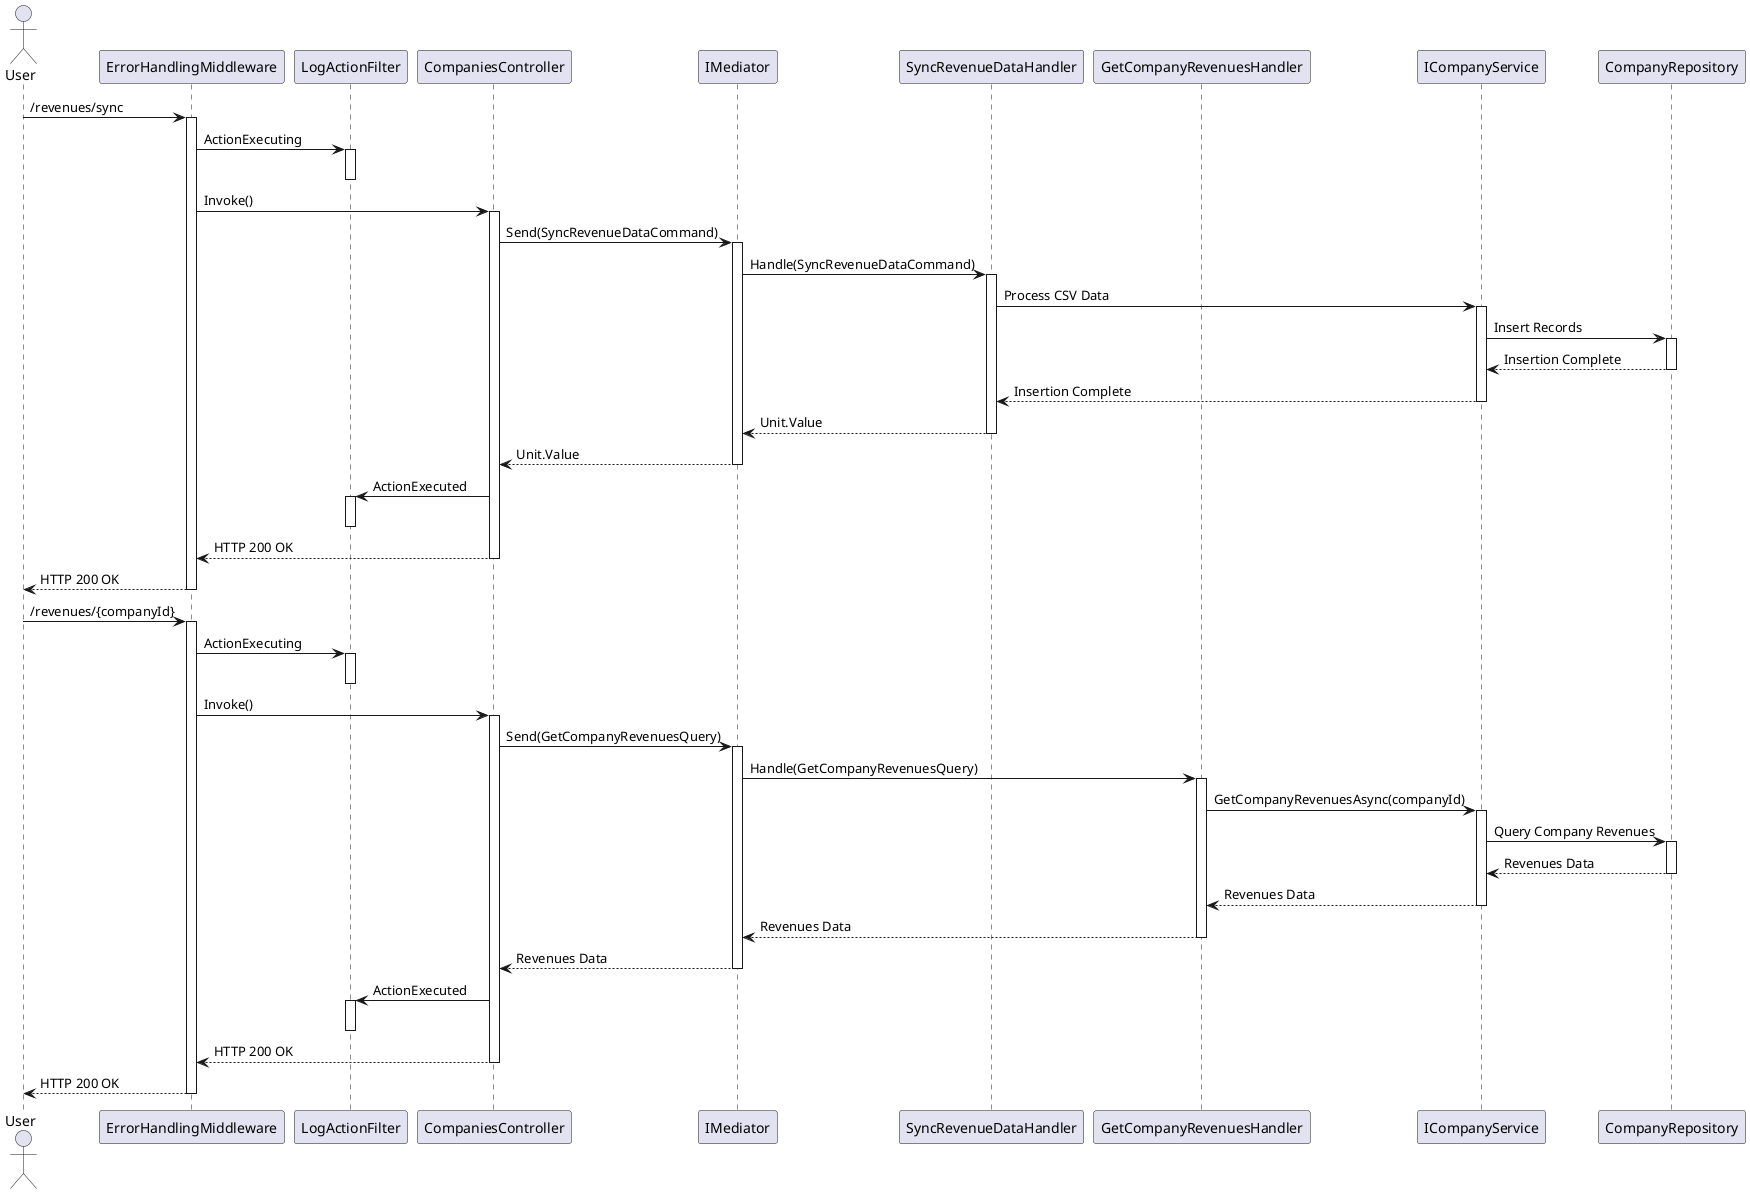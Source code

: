 @startuml
actor User
participant "ErrorHandlingMiddleware" as ErrorMiddleware
participant "LogActionFilter" as LogFilter
participant "CompaniesController" as Controller
participant "IMediator" as Mediator
participant "SyncRevenueDataHandler" as SyncHandler
participant "GetCompanyRevenuesHandler" as GetHandler
participant "ICompanyService" as Service
participant "CompanyRepository" as Repository

User -> ErrorMiddleware: /revenues/sync
activate ErrorMiddleware

ErrorMiddleware -> LogFilter: ActionExecuting
activate LogFilter
deactivate LogFilter

ErrorMiddleware -> Controller: Invoke()
activate Controller

Controller -> Mediator: Send(SyncRevenueDataCommand)
activate Mediator

Mediator -> SyncHandler: Handle(SyncRevenueDataCommand)
activate SyncHandler

SyncHandler -> Service: Process CSV Data
activate Service
Service -> Repository: Insert Records
activate Repository
Repository --> Service: Insertion Complete
deactivate Repository
Service --> SyncHandler: Insertion Complete
deactivate Service

SyncHandler --> Mediator: Unit.Value
deactivate SyncHandler

Mediator --> Controller: Unit.Value
deactivate Mediator

Controller -> LogFilter: ActionExecuted
activate LogFilter
deactivate LogFilter

Controller --> ErrorMiddleware: HTTP 200 OK
deactivate Controller

ErrorMiddleware --> User: HTTP 200 OK
deactivate ErrorMiddleware

User -> ErrorMiddleware: /revenues/{companyId}
activate ErrorMiddleware

ErrorMiddleware -> LogFilter: ActionExecuting
activate LogFilter
deactivate LogFilter

ErrorMiddleware -> Controller: Invoke()
activate Controller

Controller -> Mediator: Send(GetCompanyRevenuesQuery)
activate Mediator

Mediator -> GetHandler: Handle(GetCompanyRevenuesQuery)
activate GetHandler

GetHandler -> Service: GetCompanyRevenuesAsync(companyId)
activate Service
Service -> Repository: Query Company Revenues
activate Repository
Repository --> Service: Revenues Data
deactivate Repository
Service --> GetHandler: Revenues Data
deactivate Service

GetHandler --> Mediator: Revenues Data
deactivate GetHandler

Mediator --> Controller: Revenues Data
deactivate Mediator

Controller -> LogFilter: ActionExecuted
activate LogFilter
deactivate LogFilter

Controller --> ErrorMiddleware: HTTP 200 OK
deactivate Controller

ErrorMiddleware --> User: HTTP 200 OK
deactivate ErrorMiddleware

@enduml
